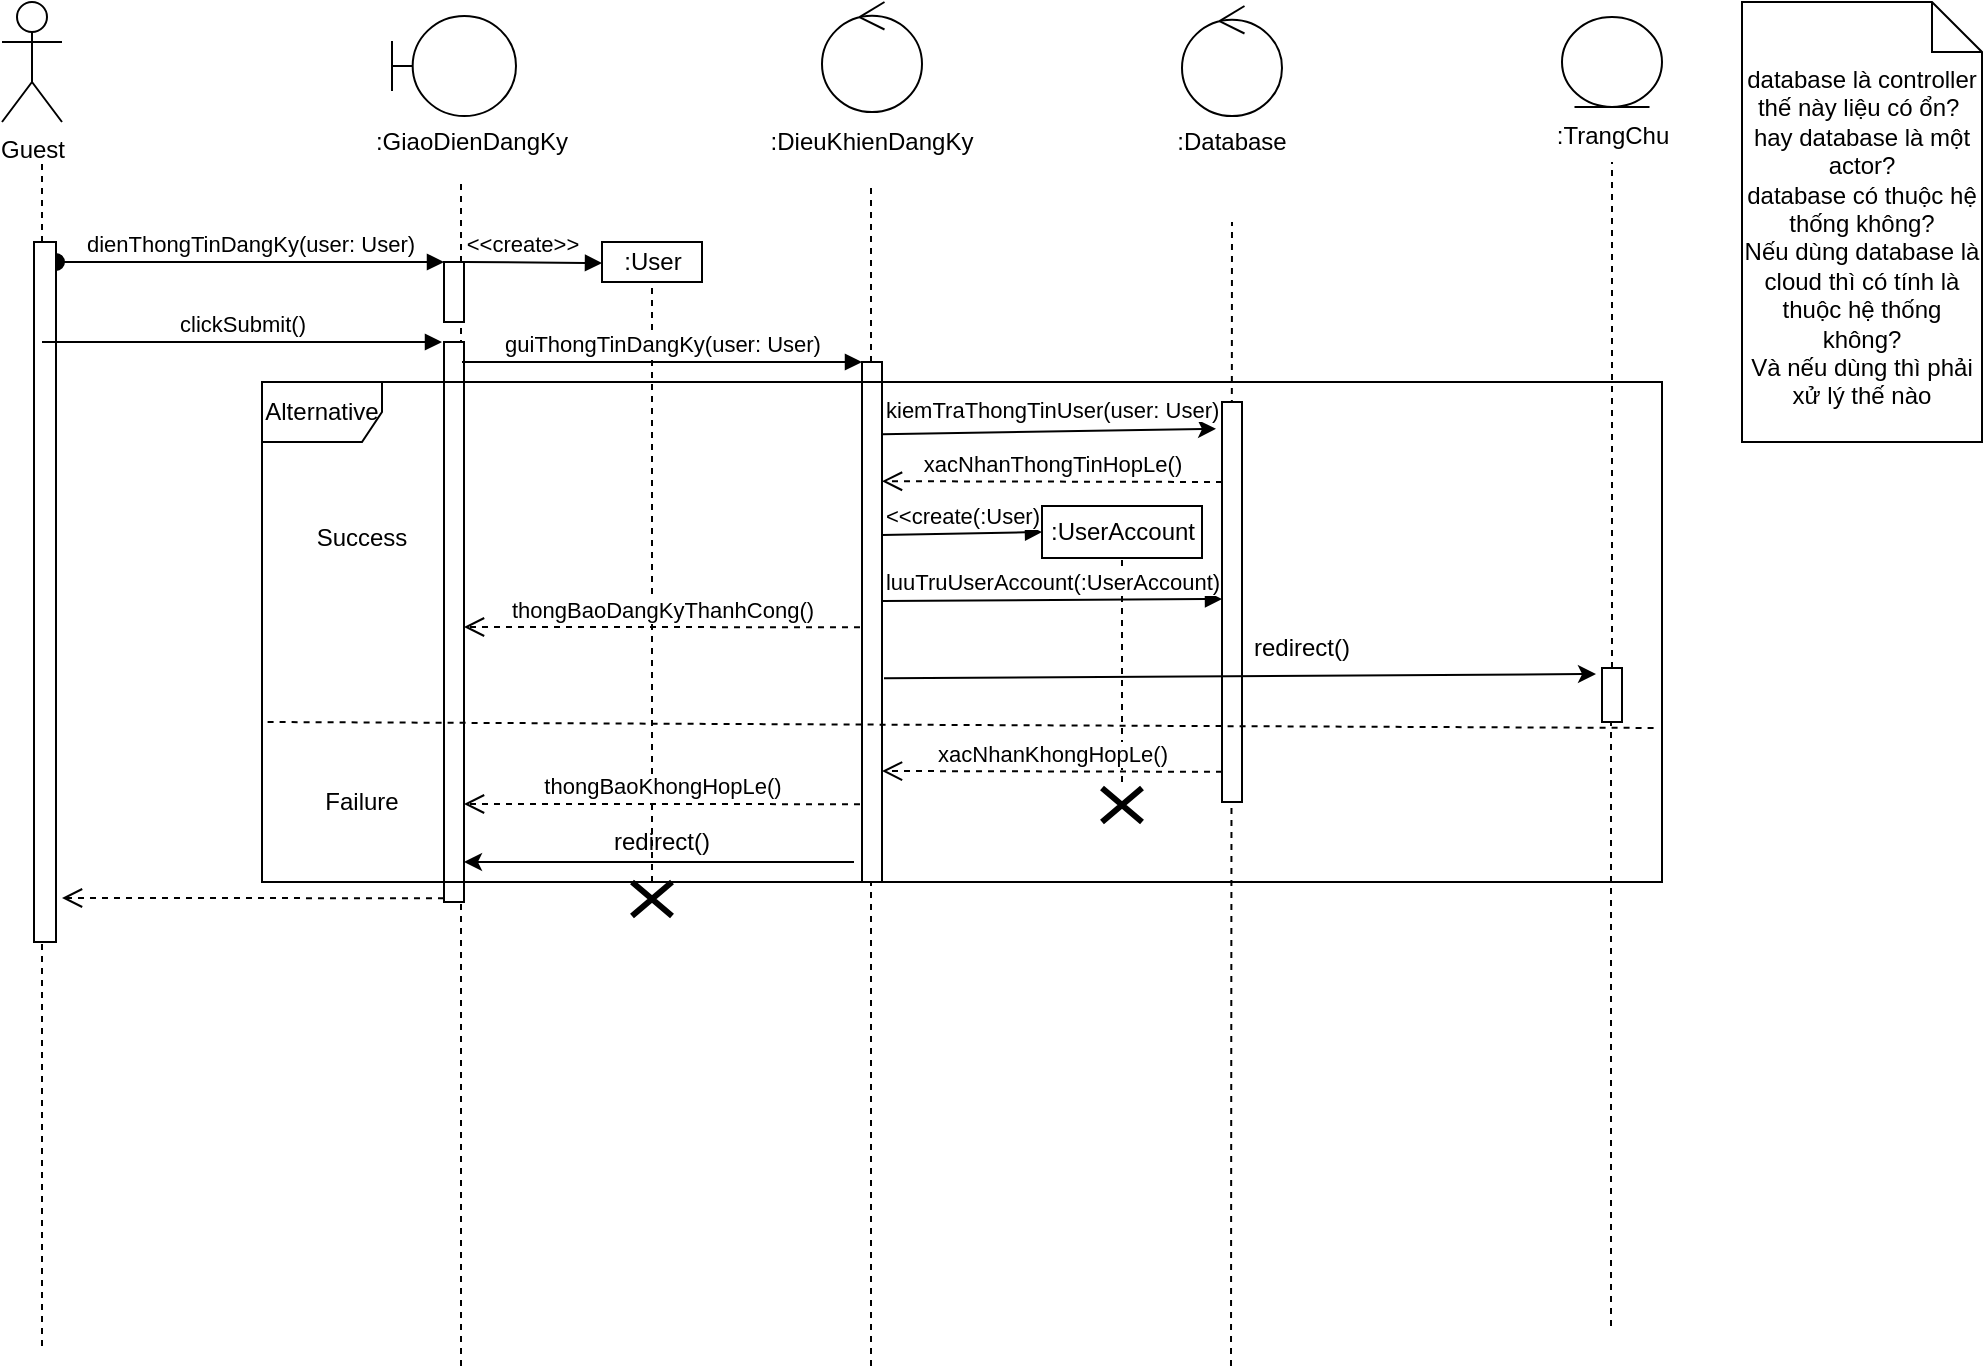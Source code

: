<mxfile version="13.10.0" type="github">
  <diagram id="Mi9xJWpBx_9w5uoCApjv" name="Page-1">
    <mxGraphModel dx="796" dy="462" grid="1" gridSize="10" guides="1" tooltips="1" connect="1" arrows="1" fold="1" page="1" pageScale="1" pageWidth="850" pageHeight="1100" math="0" shadow="0">
      <root>
        <mxCell id="0" />
        <mxCell id="1" parent="0" />
        <mxCell id="ChHka1Q7cJeoMfEFUiVF-15" value="" style="endArrow=none;dashed=1;html=1;entryX=0.5;entryY=1;entryDx=0;entryDy=0;" parent="1" target="g6qYfJalkcrM1z8YLCrI-48" edge="1">
          <mxGeometry width="50" height="50" relative="1" as="geometry">
            <mxPoint x="630" y="430" as="sourcePoint" />
            <mxPoint x="405" y="190" as="targetPoint" />
          </mxGeometry>
        </mxCell>
        <mxCell id="ChHka1Q7cJeoMfEFUiVF-12" value="" style="endArrow=none;dashed=1;html=1;entryX=0.5;entryY=1;entryDx=0;entryDy=0;" parent="1" source="ChHka1Q7cJeoMfEFUiVF-13" target="g6qYfJalkcrM1z8YLCrI-30" edge="1">
          <mxGeometry width="50" height="50" relative="1" as="geometry">
            <mxPoint x="395" y="370" as="sourcePoint" />
            <mxPoint x="410" y="270" as="targetPoint" />
          </mxGeometry>
        </mxCell>
        <mxCell id="g6qYfJalkcrM1z8YLCrI-1" value="Guest" style="shape=umlActor;verticalLabelPosition=bottom;verticalAlign=top;html=1;outlineConnect=0;" parent="1" vertex="1">
          <mxGeometry x="70" y="40" width="30" height="60" as="geometry" />
        </mxCell>
        <mxCell id="g6qYfJalkcrM1z8YLCrI-2" value="" style="endArrow=none;dashed=1;html=1;" parent="1" source="g6qYfJalkcrM1z8YLCrI-19" edge="1">
          <mxGeometry width="50" height="50" relative="1" as="geometry">
            <mxPoint x="90" y="712" as="sourcePoint" />
            <mxPoint x="90" y="120" as="targetPoint" />
          </mxGeometry>
        </mxCell>
        <mxCell id="g6qYfJalkcrM1z8YLCrI-3" value="" style="shape=umlBoundary;whiteSpace=wrap;html=1;" parent="1" vertex="1">
          <mxGeometry x="265" y="47" width="62" height="50" as="geometry" />
        </mxCell>
        <mxCell id="g6qYfJalkcrM1z8YLCrI-4" value="" style="ellipse;shape=umlControl;whiteSpace=wrap;html=1;" parent="1" vertex="1">
          <mxGeometry x="480" y="40" width="50" height="55" as="geometry" />
        </mxCell>
        <mxCell id="g6qYfJalkcrM1z8YLCrI-5" value="" style="ellipse;shape=umlEntity;whiteSpace=wrap;html=1;" parent="1" vertex="1">
          <mxGeometry x="850" y="47.5" width="50" height="45" as="geometry" />
        </mxCell>
        <mxCell id="g6qYfJalkcrM1z8YLCrI-6" value="" style="endArrow=none;dashed=1;html=1;" parent="1" edge="1">
          <mxGeometry width="50" height="50" relative="1" as="geometry">
            <mxPoint x="299.5" y="722" as="sourcePoint" />
            <mxPoint x="299.5" y="130" as="targetPoint" />
          </mxGeometry>
        </mxCell>
        <mxCell id="g6qYfJalkcrM1z8YLCrI-8" value=":GiaoDienDangKy" style="text;html=1;strokeColor=none;fillColor=none;align=center;verticalAlign=middle;whiteSpace=wrap;rounded=0;" parent="1" vertex="1">
          <mxGeometry x="280" y="100" width="50" height="20" as="geometry" />
        </mxCell>
        <mxCell id="g6qYfJalkcrM1z8YLCrI-9" value=":DieuKhienDangKy" style="text;html=1;strokeColor=none;fillColor=none;align=center;verticalAlign=middle;whiteSpace=wrap;rounded=0;" parent="1" vertex="1">
          <mxGeometry x="485" y="100" width="40" height="20" as="geometry" />
        </mxCell>
        <mxCell id="g6qYfJalkcrM1z8YLCrI-11" value="" style="ellipse;shape=umlControl;whiteSpace=wrap;html=1;" parent="1" vertex="1">
          <mxGeometry x="660" y="42" width="50" height="55" as="geometry" />
        </mxCell>
        <mxCell id="g6qYfJalkcrM1z8YLCrI-12" value=":Database" style="text;html=1;strokeColor=none;fillColor=none;align=center;verticalAlign=middle;whiteSpace=wrap;rounded=0;" parent="1" vertex="1">
          <mxGeometry x="665" y="100" width="40" height="20" as="geometry" />
        </mxCell>
        <mxCell id="g6qYfJalkcrM1z8YLCrI-13" value=":TrangChu" style="text;html=1;strokeColor=none;fillColor=none;align=center;verticalAlign=middle;whiteSpace=wrap;rounded=0;" parent="1" vertex="1">
          <mxGeometry x="837.5" y="97" width="75" height="20" as="geometry" />
        </mxCell>
        <mxCell id="g6qYfJalkcrM1z8YLCrI-14" value="" style="endArrow=none;dashed=1;html=1;" parent="1" source="g6qYfJalkcrM1z8YLCrI-27" edge="1">
          <mxGeometry width="50" height="50" relative="1" as="geometry">
            <mxPoint x="504.5" y="722" as="sourcePoint" />
            <mxPoint x="504.5" y="130" as="targetPoint" />
          </mxGeometry>
        </mxCell>
        <mxCell id="g6qYfJalkcrM1z8YLCrI-16" value="" style="endArrow=none;dashed=1;html=1;" parent="1" edge="1">
          <mxGeometry width="50" height="50" relative="1" as="geometry">
            <mxPoint x="684.5" y="722" as="sourcePoint" />
            <mxPoint x="685" y="150" as="targetPoint" />
          </mxGeometry>
        </mxCell>
        <mxCell id="g6qYfJalkcrM1z8YLCrI-17" value="" style="html=1;points=[];perimeter=orthogonalPerimeter;" parent="1" vertex="1">
          <mxGeometry x="291" y="170" width="10" height="30" as="geometry" />
        </mxCell>
        <mxCell id="g6qYfJalkcrM1z8YLCrI-18" value="dienThongTinDangKy(user: User)" style="html=1;verticalAlign=bottom;startArrow=oval;endArrow=block;startSize=8;" parent="1" source="g6qYfJalkcrM1z8YLCrI-19" target="g6qYfJalkcrM1z8YLCrI-17" edge="1">
          <mxGeometry relative="1" as="geometry">
            <mxPoint x="100" y="210" as="sourcePoint" />
            <Array as="points">
              <mxPoint x="130" y="170" />
            </Array>
          </mxGeometry>
        </mxCell>
        <mxCell id="g6qYfJalkcrM1z8YLCrI-19" value="" style="html=1;points=[];perimeter=orthogonalPerimeter;" parent="1" vertex="1">
          <mxGeometry x="86" y="160" width="11" height="350" as="geometry" />
        </mxCell>
        <mxCell id="g6qYfJalkcrM1z8YLCrI-20" value="" style="endArrow=none;dashed=1;html=1;" parent="1" target="g6qYfJalkcrM1z8YLCrI-19" edge="1">
          <mxGeometry width="50" height="50" relative="1" as="geometry">
            <mxPoint x="90" y="712" as="sourcePoint" />
            <mxPoint x="90" y="120" as="targetPoint" />
          </mxGeometry>
        </mxCell>
        <mxCell id="g6qYfJalkcrM1z8YLCrI-21" value="clickSubmit()" style="html=1;verticalAlign=bottom;endArrow=block;" parent="1" edge="1">
          <mxGeometry width="80" relative="1" as="geometry">
            <mxPoint x="90" y="210" as="sourcePoint" />
            <mxPoint x="290" y="210" as="targetPoint" />
          </mxGeometry>
        </mxCell>
        <mxCell id="g6qYfJalkcrM1z8YLCrI-23" value="" style="html=1;points=[];perimeter=orthogonalPerimeter;" parent="1" vertex="1">
          <mxGeometry x="291" y="210" width="10" height="280" as="geometry" />
        </mxCell>
        <mxCell id="g6qYfJalkcrM1z8YLCrI-26" value="guiThongTinDangKy(user: User)" style="html=1;verticalAlign=bottom;endArrow=block;" parent="1" edge="1">
          <mxGeometry width="80" relative="1" as="geometry">
            <mxPoint x="300" y="220" as="sourcePoint" />
            <mxPoint x="500" y="220" as="targetPoint" />
          </mxGeometry>
        </mxCell>
        <mxCell id="g6qYfJalkcrM1z8YLCrI-27" value="" style="html=1;points=[];perimeter=orthogonalPerimeter;" parent="1" vertex="1">
          <mxGeometry x="500" y="220" width="10" height="260" as="geometry" />
        </mxCell>
        <mxCell id="g6qYfJalkcrM1z8YLCrI-28" value="" style="endArrow=none;dashed=1;html=1;" parent="1" target="g6qYfJalkcrM1z8YLCrI-27" edge="1">
          <mxGeometry width="50" height="50" relative="1" as="geometry">
            <mxPoint x="504.5" y="722" as="sourcePoint" />
            <mxPoint x="504.5" y="130" as="targetPoint" />
          </mxGeometry>
        </mxCell>
        <mxCell id="g6qYfJalkcrM1z8YLCrI-29" value="&amp;lt;&amp;lt;create&amp;gt;&amp;gt;" style="html=1;verticalAlign=bottom;endArrow=block;" parent="1" edge="1">
          <mxGeometry x="-0.159" width="80" relative="1" as="geometry">
            <mxPoint x="301" y="170" as="sourcePoint" />
            <mxPoint x="370" y="170.5" as="targetPoint" />
            <mxPoint as="offset" />
          </mxGeometry>
        </mxCell>
        <mxCell id="g6qYfJalkcrM1z8YLCrI-30" value=":User" style="html=1;" parent="1" vertex="1">
          <mxGeometry x="370" y="160" width="50" height="20" as="geometry" />
        </mxCell>
        <mxCell id="g6qYfJalkcrM1z8YLCrI-31" value="" style="html=1;points=[];perimeter=orthogonalPerimeter;" parent="1" vertex="1">
          <mxGeometry x="680" y="240" width="10" height="200" as="geometry" />
        </mxCell>
        <mxCell id="g6qYfJalkcrM1z8YLCrI-38" value="xacNhanThongTinHopLe()" style="html=1;verticalAlign=bottom;endArrow=open;dashed=1;endSize=8;entryX=1.2;entryY=0.282;entryDx=0;entryDy=0;entryPerimeter=0;" parent="1" edge="1">
          <mxGeometry relative="1" as="geometry">
            <mxPoint x="510" y="279.6" as="targetPoint" />
            <mxPoint x="680" y="280" as="sourcePoint" />
          </mxGeometry>
        </mxCell>
        <mxCell id="g6qYfJalkcrM1z8YLCrI-39" value="thongBaoDangKyThanhCong()" style="html=1;verticalAlign=bottom;endArrow=open;dashed=1;endSize=8;entryX=1.2;entryY=0.282;entryDx=0;entryDy=0;entryPerimeter=0;exitX=-0.1;exitY=0.267;exitDx=0;exitDy=0;exitPerimeter=0;" parent="1" edge="1">
          <mxGeometry relative="1" as="geometry">
            <mxPoint x="301" y="352.5" as="targetPoint" />
            <mxPoint x="499" y="352.6" as="sourcePoint" />
          </mxGeometry>
        </mxCell>
        <mxCell id="g6qYfJalkcrM1z8YLCrI-41" value="xacNhanKhongHopLe()" style="html=1;verticalAlign=bottom;endArrow=open;dashed=1;endSize=8;entryX=1.2;entryY=0.282;entryDx=0;entryDy=0;entryPerimeter=0;" parent="1" edge="1">
          <mxGeometry relative="1" as="geometry">
            <mxPoint x="510" y="424.5" as="targetPoint" />
            <mxPoint x="680" y="424.9" as="sourcePoint" />
          </mxGeometry>
        </mxCell>
        <mxCell id="g6qYfJalkcrM1z8YLCrI-42" value="thongBaoKhongHopLe()" style="html=1;verticalAlign=bottom;endArrow=open;dashed=1;endSize=8;entryX=1.2;entryY=0.282;entryDx=0;entryDy=0;entryPerimeter=0;exitX=-0.1;exitY=0.364;exitDx=0;exitDy=0;exitPerimeter=0;" parent="1" edge="1">
          <mxGeometry relative="1" as="geometry">
            <mxPoint x="301" y="441.0" as="targetPoint" />
            <mxPoint x="499" y="441.08" as="sourcePoint" />
          </mxGeometry>
        </mxCell>
        <mxCell id="g6qYfJalkcrM1z8YLCrI-43" value="&amp;lt;&amp;lt;create(:User)" style="html=1;verticalAlign=bottom;endArrow=block;entryX=0;entryY=0.5;entryDx=0;entryDy=0;" parent="1" target="g6qYfJalkcrM1z8YLCrI-48" edge="1">
          <mxGeometry width="80" relative="1" as="geometry">
            <mxPoint x="510" y="306.5" as="sourcePoint" />
            <mxPoint x="580" y="306.5" as="targetPoint" />
          </mxGeometry>
        </mxCell>
        <mxCell id="g6qYfJalkcrM1z8YLCrI-44" value="Alternative" style="shape=umlFrame;whiteSpace=wrap;html=1;" parent="1" vertex="1">
          <mxGeometry x="200" y="230" width="700" height="250" as="geometry" />
        </mxCell>
        <mxCell id="g6qYfJalkcrM1z8YLCrI-48" value=":UserAccount" style="html=1;" parent="1" vertex="1">
          <mxGeometry x="590" y="292" width="80" height="26" as="geometry" />
        </mxCell>
        <mxCell id="g6qYfJalkcrM1z8YLCrI-53" value="" style="endArrow=none;dashed=1;html=1;" parent="1" source="g6qYfJalkcrM1z8YLCrI-54" edge="1">
          <mxGeometry width="50" height="50" relative="1" as="geometry">
            <mxPoint x="874.5" y="702" as="sourcePoint" />
            <mxPoint x="875" y="120" as="targetPoint" />
          </mxGeometry>
        </mxCell>
        <mxCell id="g6qYfJalkcrM1z8YLCrI-54" value="" style="html=1;points=[];perimeter=orthogonalPerimeter;" parent="1" vertex="1">
          <mxGeometry x="870" y="373" width="10" height="27" as="geometry" />
        </mxCell>
        <mxCell id="g6qYfJalkcrM1z8YLCrI-55" value="" style="endArrow=none;dashed=1;html=1;" parent="1" target="g6qYfJalkcrM1z8YLCrI-54" edge="1">
          <mxGeometry width="50" height="50" relative="1" as="geometry">
            <mxPoint x="874.5" y="702" as="sourcePoint" />
            <mxPoint x="874.5" y="110" as="targetPoint" />
          </mxGeometry>
        </mxCell>
        <mxCell id="g6qYfJalkcrM1z8YLCrI-60" value="luuTruUserAccount(:UserAccount)" style="html=1;verticalAlign=bottom;endArrow=block;" parent="1" edge="1">
          <mxGeometry width="80" relative="1" as="geometry">
            <mxPoint x="510" y="339.5" as="sourcePoint" />
            <mxPoint x="680" y="338.5" as="targetPoint" />
          </mxGeometry>
        </mxCell>
        <mxCell id="g6qYfJalkcrM1z8YLCrI-63" value="" style="endArrow=none;dashed=1;html=1;exitX=0.004;exitY=0.68;exitDx=0;exitDy=0;exitPerimeter=0;entryX=0.998;entryY=0.692;entryDx=0;entryDy=0;entryPerimeter=0;" parent="1" source="g6qYfJalkcrM1z8YLCrI-44" target="g6qYfJalkcrM1z8YLCrI-44" edge="1">
          <mxGeometry width="50" height="50" relative="1" as="geometry">
            <mxPoint x="280" y="420" as="sourcePoint" />
            <mxPoint x="780" y="400" as="targetPoint" />
          </mxGeometry>
        </mxCell>
        <mxCell id="g6qYfJalkcrM1z8YLCrI-64" value="Success" style="text;html=1;strokeColor=none;fillColor=none;align=center;verticalAlign=middle;whiteSpace=wrap;rounded=0;" parent="1" vertex="1">
          <mxGeometry x="230" y="298" width="40" height="20" as="geometry" />
        </mxCell>
        <mxCell id="g6qYfJalkcrM1z8YLCrI-65" value="Failure" style="text;html=1;strokeColor=none;fillColor=none;align=center;verticalAlign=middle;whiteSpace=wrap;rounded=0;" parent="1" vertex="1">
          <mxGeometry x="230" y="430" width="40" height="20" as="geometry" />
        </mxCell>
        <mxCell id="ChHka1Q7cJeoMfEFUiVF-1" value="" style="endArrow=classic;html=1;entryX=-0.3;entryY=0.067;entryDx=0;entryDy=0;entryPerimeter=0;exitX=1;exitY=0.139;exitDx=0;exitDy=0;exitPerimeter=0;" parent="1" source="g6qYfJalkcrM1z8YLCrI-27" target="g6qYfJalkcrM1z8YLCrI-31" edge="1">
          <mxGeometry width="50" height="50" relative="1" as="geometry">
            <mxPoint x="500" y="320" as="sourcePoint" />
            <mxPoint x="550" y="270" as="targetPoint" />
          </mxGeometry>
        </mxCell>
        <mxCell id="ChHka1Q7cJeoMfEFUiVF-3" value="&lt;meta charset=&quot;utf-8&quot;&gt;&lt;span style=&quot;color: rgb(0, 0, 0); font-family: helvetica; font-size: 11px; font-style: normal; font-weight: 400; letter-spacing: normal; text-align: center; text-indent: 0px; text-transform: none; word-spacing: 0px; background-color: rgb(255, 255, 255); display: inline; float: none;&quot;&gt;kiemTraThongTinUser(user: User)&lt;/span&gt;" style="text;whiteSpace=wrap;html=1;" parent="1" vertex="1">
          <mxGeometry x="510" y="230" width="190" height="30" as="geometry" />
        </mxCell>
        <mxCell id="ChHka1Q7cJeoMfEFUiVF-4" value="" style="endArrow=classic;html=1;exitX=1.1;exitY=0.608;exitDx=0;exitDy=0;exitPerimeter=0;" parent="1" source="g6qYfJalkcrM1z8YLCrI-27" edge="1">
          <mxGeometry width="50" height="50" relative="1" as="geometry">
            <mxPoint x="630" y="420" as="sourcePoint" />
            <mxPoint x="867" y="376" as="targetPoint" />
          </mxGeometry>
        </mxCell>
        <mxCell id="ChHka1Q7cJeoMfEFUiVF-5" value="redirect()" style="text;html=1;strokeColor=none;fillColor=none;align=center;verticalAlign=middle;whiteSpace=wrap;rounded=0;" parent="1" vertex="1">
          <mxGeometry x="700" y="353" width="40" height="20" as="geometry" />
        </mxCell>
        <mxCell id="ChHka1Q7cJeoMfEFUiVF-7" value="" style="endArrow=classic;html=1;" parent="1" target="g6qYfJalkcrM1z8YLCrI-23" edge="1">
          <mxGeometry width="50" height="50" relative="1" as="geometry">
            <mxPoint x="496" y="470" as="sourcePoint" />
            <mxPoint x="877" y="386" as="targetPoint" />
          </mxGeometry>
        </mxCell>
        <mxCell id="ChHka1Q7cJeoMfEFUiVF-8" value="redirect()" style="text;html=1;strokeColor=none;fillColor=none;align=center;verticalAlign=middle;whiteSpace=wrap;rounded=0;" parent="1" vertex="1">
          <mxGeometry x="380" y="450" width="40" height="20" as="geometry" />
        </mxCell>
        <mxCell id="ChHka1Q7cJeoMfEFUiVF-13" value="" style="shape=umlDestroy;whiteSpace=wrap;html=1;strokeWidth=3;" parent="1" vertex="1">
          <mxGeometry x="385" y="480" width="20" height="17" as="geometry" />
        </mxCell>
        <mxCell id="ChHka1Q7cJeoMfEFUiVF-14" value="" style="shape=umlDestroy;whiteSpace=wrap;html=1;strokeWidth=3;" parent="1" vertex="1">
          <mxGeometry x="620" y="433" width="20" height="17" as="geometry" />
        </mxCell>
        <mxCell id="ChHka1Q7cJeoMfEFUiVF-16" value="" style="html=1;verticalAlign=bottom;endArrow=open;dashed=1;endSize=8;exitX=-0.1;exitY=0.267;exitDx=0;exitDy=0;exitPerimeter=0;" parent="1" edge="1">
          <mxGeometry relative="1" as="geometry">
            <mxPoint x="100" y="488" as="targetPoint" />
            <mxPoint x="291" y="488.1" as="sourcePoint" />
          </mxGeometry>
        </mxCell>
        <mxCell id="ChHka1Q7cJeoMfEFUiVF-19" value="database là controller thế này liệu có ổn?&amp;nbsp;&lt;br&gt;hay database là một actor?&lt;br&gt;database có thuộc hệ thống không?&lt;br&gt;Nếu dùng database là cloud thì có tính là thuộc hệ thống không?&lt;br&gt;Và nếu dùng thì phải xử lý thế nào" style="shape=note2;boundedLbl=1;whiteSpace=wrap;html=1;size=25;verticalAlign=top;align=center;" parent="1" vertex="1">
          <mxGeometry x="940" y="40" width="120" height="220" as="geometry" />
        </mxCell>
      </root>
    </mxGraphModel>
  </diagram>
</mxfile>
